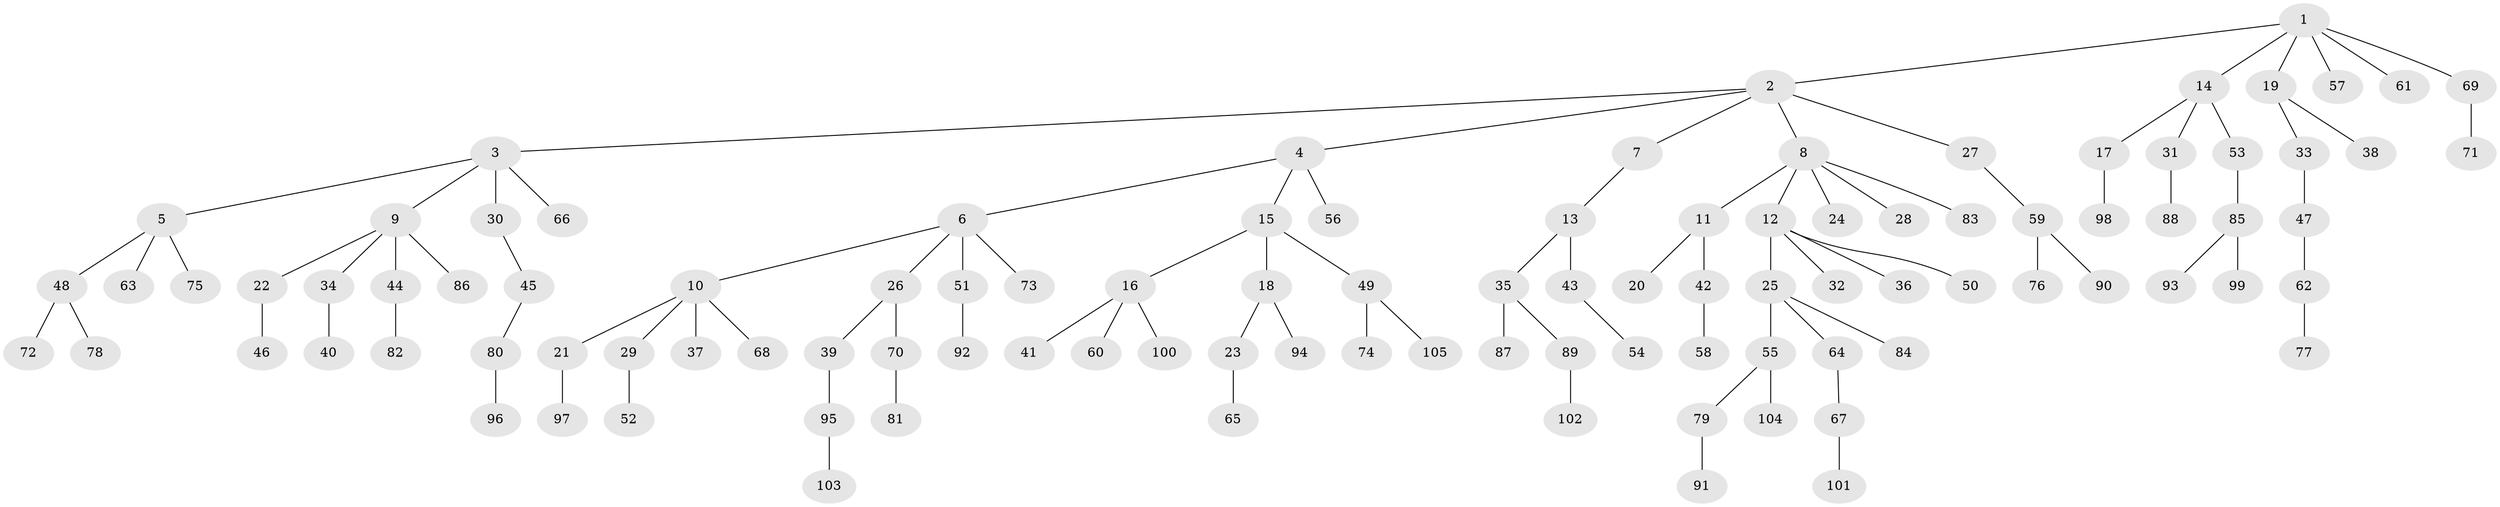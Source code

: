 // Generated by graph-tools (version 1.1) at 2025/02/03/09/25 03:02:24]
// undirected, 105 vertices, 104 edges
graph export_dot {
graph [start="1"]
  node [color=gray90,style=filled];
  1;
  2;
  3;
  4;
  5;
  6;
  7;
  8;
  9;
  10;
  11;
  12;
  13;
  14;
  15;
  16;
  17;
  18;
  19;
  20;
  21;
  22;
  23;
  24;
  25;
  26;
  27;
  28;
  29;
  30;
  31;
  32;
  33;
  34;
  35;
  36;
  37;
  38;
  39;
  40;
  41;
  42;
  43;
  44;
  45;
  46;
  47;
  48;
  49;
  50;
  51;
  52;
  53;
  54;
  55;
  56;
  57;
  58;
  59;
  60;
  61;
  62;
  63;
  64;
  65;
  66;
  67;
  68;
  69;
  70;
  71;
  72;
  73;
  74;
  75;
  76;
  77;
  78;
  79;
  80;
  81;
  82;
  83;
  84;
  85;
  86;
  87;
  88;
  89;
  90;
  91;
  92;
  93;
  94;
  95;
  96;
  97;
  98;
  99;
  100;
  101;
  102;
  103;
  104;
  105;
  1 -- 2;
  1 -- 14;
  1 -- 19;
  1 -- 57;
  1 -- 61;
  1 -- 69;
  2 -- 3;
  2 -- 4;
  2 -- 7;
  2 -- 8;
  2 -- 27;
  3 -- 5;
  3 -- 9;
  3 -- 30;
  3 -- 66;
  4 -- 6;
  4 -- 15;
  4 -- 56;
  5 -- 48;
  5 -- 63;
  5 -- 75;
  6 -- 10;
  6 -- 26;
  6 -- 51;
  6 -- 73;
  7 -- 13;
  8 -- 11;
  8 -- 12;
  8 -- 24;
  8 -- 28;
  8 -- 83;
  9 -- 22;
  9 -- 34;
  9 -- 44;
  9 -- 86;
  10 -- 21;
  10 -- 29;
  10 -- 37;
  10 -- 68;
  11 -- 20;
  11 -- 42;
  12 -- 25;
  12 -- 32;
  12 -- 36;
  12 -- 50;
  13 -- 35;
  13 -- 43;
  14 -- 17;
  14 -- 31;
  14 -- 53;
  15 -- 16;
  15 -- 18;
  15 -- 49;
  16 -- 41;
  16 -- 60;
  16 -- 100;
  17 -- 98;
  18 -- 23;
  18 -- 94;
  19 -- 33;
  19 -- 38;
  21 -- 97;
  22 -- 46;
  23 -- 65;
  25 -- 55;
  25 -- 64;
  25 -- 84;
  26 -- 39;
  26 -- 70;
  27 -- 59;
  29 -- 52;
  30 -- 45;
  31 -- 88;
  33 -- 47;
  34 -- 40;
  35 -- 87;
  35 -- 89;
  39 -- 95;
  42 -- 58;
  43 -- 54;
  44 -- 82;
  45 -- 80;
  47 -- 62;
  48 -- 72;
  48 -- 78;
  49 -- 74;
  49 -- 105;
  51 -- 92;
  53 -- 85;
  55 -- 79;
  55 -- 104;
  59 -- 76;
  59 -- 90;
  62 -- 77;
  64 -- 67;
  67 -- 101;
  69 -- 71;
  70 -- 81;
  79 -- 91;
  80 -- 96;
  85 -- 93;
  85 -- 99;
  89 -- 102;
  95 -- 103;
}
